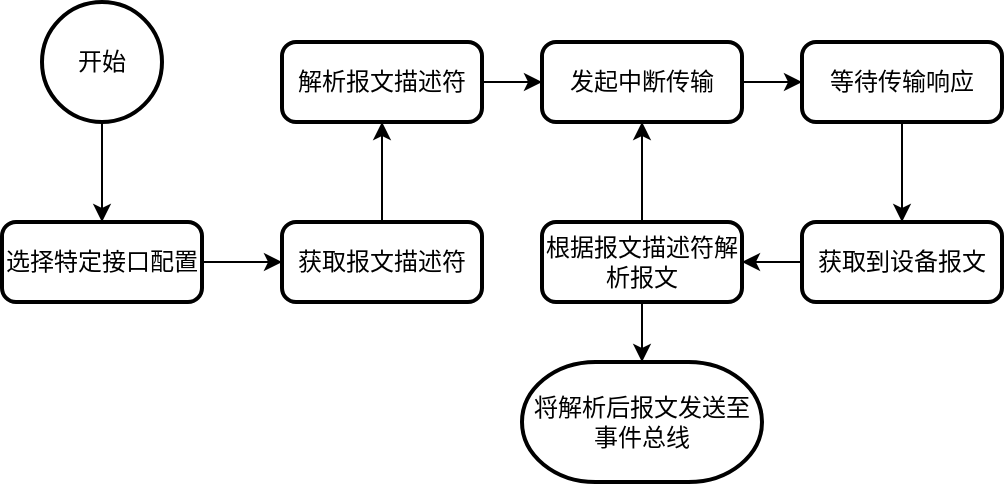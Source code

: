<mxfile version="26.0.14">
  <diagram name="Page-1" id="tJ6w08dKAp0Ef7kpCj4Y">
    <mxGraphModel dx="1426" dy="781" grid="1" gridSize="10" guides="1" tooltips="1" connect="1" arrows="1" fold="1" page="1" pageScale="1" pageWidth="3300" pageHeight="4681" math="0" shadow="0">
      <root>
        <mxCell id="0" />
        <mxCell id="1" parent="0" />
        <mxCell id="81jzzBxcelTQIamWAcnk-27" style="edgeStyle=orthogonalEdgeStyle;rounded=0;orthogonalLoop=1;jettySize=auto;html=1;exitX=0.5;exitY=1;exitDx=0;exitDy=0;exitPerimeter=0;entryX=0.5;entryY=0;entryDx=0;entryDy=0;" edge="1" parent="1" source="81jzzBxcelTQIamWAcnk-2" target="81jzzBxcelTQIamWAcnk-26">
          <mxGeometry relative="1" as="geometry" />
        </mxCell>
        <mxCell id="81jzzBxcelTQIamWAcnk-2" value="开始" style="strokeWidth=2;html=1;shape=mxgraph.flowchart.start_2;whiteSpace=wrap;" vertex="1" parent="1">
          <mxGeometry x="590" y="280" width="60" height="60" as="geometry" />
        </mxCell>
        <mxCell id="81jzzBxcelTQIamWAcnk-31" style="edgeStyle=orthogonalEdgeStyle;rounded=0;orthogonalLoop=1;jettySize=auto;html=1;exitX=1;exitY=0.5;exitDx=0;exitDy=0;entryX=0;entryY=0.5;entryDx=0;entryDy=0;" edge="1" parent="1" source="81jzzBxcelTQIamWAcnk-26" target="81jzzBxcelTQIamWAcnk-28">
          <mxGeometry relative="1" as="geometry" />
        </mxCell>
        <mxCell id="81jzzBxcelTQIamWAcnk-26" value="选择特定接口配置" style="rounded=1;whiteSpace=wrap;html=1;absoluteArcSize=1;arcSize=14;strokeWidth=2;" vertex="1" parent="1">
          <mxGeometry x="570" y="390" width="100" height="40" as="geometry" />
        </mxCell>
        <mxCell id="81jzzBxcelTQIamWAcnk-30" style="edgeStyle=orthogonalEdgeStyle;rounded=0;orthogonalLoop=1;jettySize=auto;html=1;exitX=0.5;exitY=0;exitDx=0;exitDy=0;entryX=0.5;entryY=1;entryDx=0;entryDy=0;" edge="1" parent="1" source="81jzzBxcelTQIamWAcnk-28" target="81jzzBxcelTQIamWAcnk-29">
          <mxGeometry relative="1" as="geometry" />
        </mxCell>
        <mxCell id="81jzzBxcelTQIamWAcnk-28" value="获取报文描述符" style="rounded=1;whiteSpace=wrap;html=1;absoluteArcSize=1;arcSize=14;strokeWidth=2;" vertex="1" parent="1">
          <mxGeometry x="710" y="390" width="100" height="40" as="geometry" />
        </mxCell>
        <mxCell id="81jzzBxcelTQIamWAcnk-36" style="edgeStyle=orthogonalEdgeStyle;rounded=0;orthogonalLoop=1;jettySize=auto;html=1;exitX=1;exitY=0.5;exitDx=0;exitDy=0;entryX=0;entryY=0.5;entryDx=0;entryDy=0;" edge="1" parent="1" source="81jzzBxcelTQIamWAcnk-29" target="81jzzBxcelTQIamWAcnk-32">
          <mxGeometry relative="1" as="geometry" />
        </mxCell>
        <mxCell id="81jzzBxcelTQIamWAcnk-29" value="解析报文描述符" style="rounded=1;whiteSpace=wrap;html=1;absoluteArcSize=1;arcSize=14;strokeWidth=2;" vertex="1" parent="1">
          <mxGeometry x="710" y="300" width="100" height="40" as="geometry" />
        </mxCell>
        <mxCell id="81jzzBxcelTQIamWAcnk-37" style="edgeStyle=orthogonalEdgeStyle;rounded=0;orthogonalLoop=1;jettySize=auto;html=1;exitX=1;exitY=0.5;exitDx=0;exitDy=0;entryX=0;entryY=0.5;entryDx=0;entryDy=0;" edge="1" parent="1" source="81jzzBxcelTQIamWAcnk-32" target="81jzzBxcelTQIamWAcnk-33">
          <mxGeometry relative="1" as="geometry" />
        </mxCell>
        <mxCell id="81jzzBxcelTQIamWAcnk-32" value="发起中断传输" style="rounded=1;whiteSpace=wrap;html=1;absoluteArcSize=1;arcSize=14;strokeWidth=2;" vertex="1" parent="1">
          <mxGeometry x="840" y="300" width="100" height="40" as="geometry" />
        </mxCell>
        <mxCell id="81jzzBxcelTQIamWAcnk-38" style="edgeStyle=orthogonalEdgeStyle;rounded=0;orthogonalLoop=1;jettySize=auto;html=1;exitX=0.5;exitY=1;exitDx=0;exitDy=0;entryX=0.5;entryY=0;entryDx=0;entryDy=0;" edge="1" parent="1" source="81jzzBxcelTQIamWAcnk-33" target="81jzzBxcelTQIamWAcnk-35">
          <mxGeometry relative="1" as="geometry" />
        </mxCell>
        <mxCell id="81jzzBxcelTQIamWAcnk-33" value="等待传输响应" style="rounded=1;whiteSpace=wrap;html=1;absoluteArcSize=1;arcSize=14;strokeWidth=2;" vertex="1" parent="1">
          <mxGeometry x="970" y="300" width="100" height="40" as="geometry" />
        </mxCell>
        <mxCell id="81jzzBxcelTQIamWAcnk-40" style="edgeStyle=orthogonalEdgeStyle;rounded=0;orthogonalLoop=1;jettySize=auto;html=1;exitX=0.5;exitY=0;exitDx=0;exitDy=0;entryX=0.5;entryY=1;entryDx=0;entryDy=0;" edge="1" parent="1" source="81jzzBxcelTQIamWAcnk-34" target="81jzzBxcelTQIamWAcnk-32">
          <mxGeometry relative="1" as="geometry" />
        </mxCell>
        <mxCell id="81jzzBxcelTQIamWAcnk-34" value="根据报文描述符解析报文" style="rounded=1;whiteSpace=wrap;html=1;absoluteArcSize=1;arcSize=14;strokeWidth=2;" vertex="1" parent="1">
          <mxGeometry x="840" y="390" width="100" height="40" as="geometry" />
        </mxCell>
        <mxCell id="81jzzBxcelTQIamWAcnk-39" style="edgeStyle=orthogonalEdgeStyle;rounded=0;orthogonalLoop=1;jettySize=auto;html=1;exitX=0;exitY=0.5;exitDx=0;exitDy=0;" edge="1" parent="1" source="81jzzBxcelTQIamWAcnk-35" target="81jzzBxcelTQIamWAcnk-34">
          <mxGeometry relative="1" as="geometry" />
        </mxCell>
        <mxCell id="81jzzBxcelTQIamWAcnk-35" value="获取到设备报文" style="rounded=1;whiteSpace=wrap;html=1;absoluteArcSize=1;arcSize=14;strokeWidth=2;" vertex="1" parent="1">
          <mxGeometry x="970" y="390" width="100" height="40" as="geometry" />
        </mxCell>
        <mxCell id="81jzzBxcelTQIamWAcnk-43" value="将解析后报文发送至事件总线" style="strokeWidth=2;html=1;shape=mxgraph.flowchart.terminator;whiteSpace=wrap;" vertex="1" parent="1">
          <mxGeometry x="830" y="460" width="120" height="60" as="geometry" />
        </mxCell>
        <mxCell id="81jzzBxcelTQIamWAcnk-44" style="edgeStyle=orthogonalEdgeStyle;rounded=0;orthogonalLoop=1;jettySize=auto;html=1;exitX=0.5;exitY=1;exitDx=0;exitDy=0;entryX=0.5;entryY=0;entryDx=0;entryDy=0;entryPerimeter=0;" edge="1" parent="1" source="81jzzBxcelTQIamWAcnk-34" target="81jzzBxcelTQIamWAcnk-43">
          <mxGeometry relative="1" as="geometry" />
        </mxCell>
      </root>
    </mxGraphModel>
  </diagram>
</mxfile>
